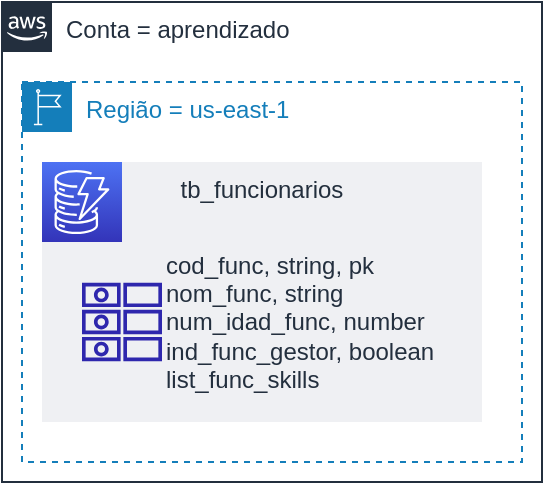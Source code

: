 <mxfile version="21.2.8" type="device">
  <diagram name="Página-1" id="EPKARBnT5kNXInfJXEND">
    <mxGraphModel dx="864" dy="508" grid="1" gridSize="10" guides="1" tooltips="1" connect="1" arrows="1" fold="1" page="1" pageScale="1" pageWidth="827" pageHeight="1169" math="0" shadow="0">
      <root>
        <mxCell id="0" />
        <mxCell id="1" parent="0" />
        <mxCell id="W5AhPbFirdYE660B4pMs-1" value="Conta = aprendizado" style="points=[[0,0],[0.25,0],[0.5,0],[0.75,0],[1,0],[1,0.25],[1,0.5],[1,0.75],[1,1],[0.75,1],[0.5,1],[0.25,1],[0,1],[0,0.75],[0,0.5],[0,0.25]];outlineConnect=0;gradientColor=none;html=1;whiteSpace=wrap;fontSize=12;fontStyle=0;container=1;pointerEvents=0;collapsible=0;recursiveResize=0;shape=mxgraph.aws4.group;grIcon=mxgraph.aws4.group_aws_cloud_alt;strokeColor=#232F3E;fillColor=none;verticalAlign=top;align=left;spacingLeft=30;fontColor=#232F3E;dashed=0;" parent="1" vertex="1">
          <mxGeometry x="60" y="60" width="270" height="240" as="geometry" />
        </mxCell>
        <mxCell id="W5AhPbFirdYE660B4pMs-2" value="Região = us-east-1" style="points=[[0,0],[0.25,0],[0.5,0],[0.75,0],[1,0],[1,0.25],[1,0.5],[1,0.75],[1,1],[0.75,1],[0.5,1],[0.25,1],[0,1],[0,0.75],[0,0.5],[0,0.25]];outlineConnect=0;gradientColor=none;html=1;whiteSpace=wrap;fontSize=12;fontStyle=0;container=1;pointerEvents=0;collapsible=0;recursiveResize=0;shape=mxgraph.aws4.group;grIcon=mxgraph.aws4.group_region;strokeColor=#147EBA;fillColor=none;verticalAlign=top;align=left;spacingLeft=30;fontColor=#147EBA;dashed=1;" parent="W5AhPbFirdYE660B4pMs-1" vertex="1">
          <mxGeometry x="10" y="40" width="250" height="190" as="geometry" />
        </mxCell>
        <mxCell id="C9JAUcc2m91dGlPqOqFa-1" value="tb_funcionarios" style="fillColor=#EFF0F3;strokeColor=none;dashed=0;verticalAlign=top;fontStyle=0;fontColor=#232F3D;whiteSpace=wrap;html=1;" vertex="1" parent="W5AhPbFirdYE660B4pMs-2">
          <mxGeometry x="10" y="40" width="220" height="130" as="geometry" />
        </mxCell>
        <mxCell id="C9JAUcc2m91dGlPqOqFa-2" value="" style="sketch=0;points=[[0,0,0],[0.25,0,0],[0.5,0,0],[0.75,0,0],[1,0,0],[0,1,0],[0.25,1,0],[0.5,1,0],[0.75,1,0],[1,1,0],[0,0.25,0],[0,0.5,0],[0,0.75,0],[1,0.25,0],[1,0.5,0],[1,0.75,0]];outlineConnect=0;fontColor=#232F3E;gradientColor=#4D72F3;gradientDirection=north;fillColor=#3334B9;strokeColor=#ffffff;dashed=0;verticalLabelPosition=bottom;verticalAlign=top;align=center;html=1;fontSize=12;fontStyle=0;aspect=fixed;shape=mxgraph.aws4.resourceIcon;resIcon=mxgraph.aws4.dynamodb;" vertex="1" parent="W5AhPbFirdYE660B4pMs-2">
          <mxGeometry x="10" y="40" width="40" height="40" as="geometry" />
        </mxCell>
        <mxCell id="C9JAUcc2m91dGlPqOqFa-3" value="cod_func, string, pk&lt;br&gt;nom_func, string&lt;br&gt;num_idad_func, number&lt;br&gt;ind_func_gestor, boolean&lt;br&gt;list_func_skills" style="sketch=0;outlineConnect=0;fontColor=#232F3E;gradientColor=none;fillColor=#2E27AD;strokeColor=none;dashed=0;verticalLabelPosition=middle;verticalAlign=middle;align=left;html=1;fontSize=12;fontStyle=0;aspect=fixed;pointerEvents=1;shape=mxgraph.aws4.attributes;labelPosition=right;" vertex="1" parent="W5AhPbFirdYE660B4pMs-2">
          <mxGeometry x="30" y="100" width="40" height="40" as="geometry" />
        </mxCell>
      </root>
    </mxGraphModel>
  </diagram>
</mxfile>
